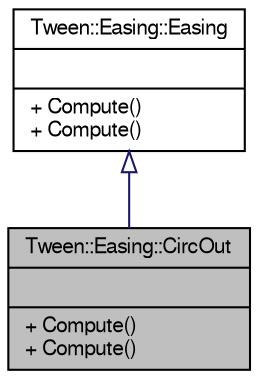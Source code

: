 digraph "Tween::Easing::CircOut"
{
  bgcolor="transparent";
  edge [fontname="FreeSans",fontsize="10",labelfontname="FreeSans",labelfontsize="10"];
  node [fontname="FreeSans",fontsize="10",shape=record];
  Node1 [label="{Tween::Easing::CircOut\n||+ Compute()\l+ Compute()\l}",height=0.2,width=0.4,color="black", fillcolor="grey75", style="filled" fontcolor="black"];
  Node2 -> Node1 [dir="back",color="midnightblue",fontsize="10",style="solid",arrowtail="onormal",fontname="FreeSans"];
  Node2 [label="{Tween::Easing::Easing\n||+ Compute()\l+ Compute()\l}",height=0.2,width=0.4,color="black",URL="$classTween_1_1Easing_1_1Easing.html",tooltip="Base class for all easing interpolations."];
}
